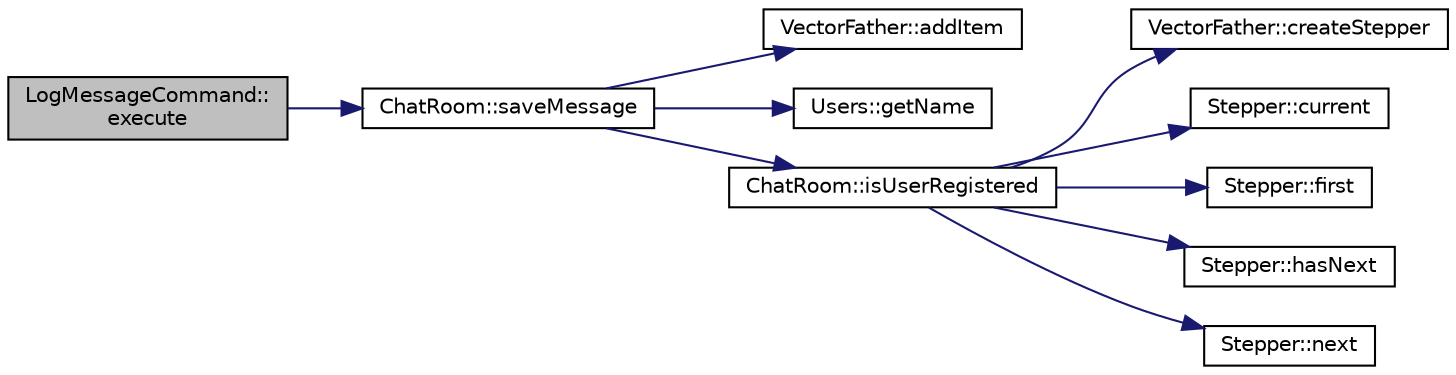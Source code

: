 digraph "LogMessageCommand::execute"
{
 // LATEX_PDF_SIZE
  edge [fontname="Helvetica",fontsize="10",labelfontname="Helvetica",labelfontsize="10"];
  node [fontname="Helvetica",fontsize="10",shape=record];
  rankdir="LR";
  Node1 [label="LogMessageCommand::\lexecute",height=0.2,width=0.4,color="black", fillcolor="grey75", style="filled", fontcolor="black",tooltip="Execute the log message operation."];
  Node1 -> Node2 [color="midnightblue",fontsize="10",style="solid",fontname="Helvetica"];
  Node2 [label="ChatRoom::saveMessage",height=0.2,width=0.4,color="black", fillcolor="white", style="filled",URL="$classChatRoom.html#ad5f22e8221a5d6eb7447c60e7e8d8af2",tooltip="Save a message to the chat history."];
  Node2 -> Node3 [color="midnightblue",fontsize="10",style="solid",fontname="Helvetica"];
  Node3 [label="VectorFather::addItem",height=0.2,width=0.4,color="black", fillcolor="white", style="filled",URL="$classVectorFather.html#ab1e0611bf9e0e1678d487399ad28c064",tooltip="Add an item to the end of the vector."];
  Node2 -> Node4 [color="midnightblue",fontsize="10",style="solid",fontname="Helvetica"];
  Node4 [label="Users::getName",height=0.2,width=0.4,color="black", fillcolor="white", style="filled",URL="$classUsers.html#aef65d9acf991a4073417fa84b3a9847c",tooltip="Get the user's display name."];
  Node2 -> Node5 [color="midnightblue",fontsize="10",style="solid",fontname="Helvetica"];
  Node5 [label="ChatRoom::isUserRegistered",height=0.2,width=0.4,color="black", fillcolor="white", style="filled",URL="$classChatRoom.html#a13be09c36fafa376593e7be396403d73",tooltip="Check if a user is registered in this chat room."];
  Node5 -> Node6 [color="midnightblue",fontsize="10",style="solid",fontname="Helvetica"];
  Node6 [label="VectorFather::createStepper",height=0.2,width=0.4,color="black", fillcolor="white", style="filled",URL="$classVectorFather.html#ad7775ccd733815aa48eb0b8cc5ebffd7",tooltip="Create a stepper iterator for this vector."];
  Node5 -> Node7 [color="midnightblue",fontsize="10",style="solid",fontname="Helvetica"];
  Node7 [label="Stepper::current",height=0.2,width=0.4,color="black", fillcolor="white", style="filled",URL="$classStepper.html#a16d93afdcdc7190e84904b8904c5a8bd",tooltip="Get the current element without advancing."];
  Node5 -> Node8 [color="midnightblue",fontsize="10",style="solid",fontname="Helvetica"];
  Node8 [label="Stepper::first",height=0.2,width=0.4,color="black", fillcolor="white", style="filled",URL="$classStepper.html#aebd518b8673631e25056bb9fd7022c98",tooltip="Move to and return the first element."];
  Node5 -> Node9 [color="midnightblue",fontsize="10",style="solid",fontname="Helvetica"];
  Node9 [label="Stepper::hasNext",height=0.2,width=0.4,color="black", fillcolor="white", style="filled",URL="$classStepper.html#a7fe293586b963c65e2af4ae206c2e2ed",tooltip="Check if there are more elements to iterate over."];
  Node5 -> Node10 [color="midnightblue",fontsize="10",style="solid",fontname="Helvetica"];
  Node10 [label="Stepper::next",height=0.2,width=0.4,color="black", fillcolor="white", style="filled",URL="$classStepper.html#af58e5f738012158ed81b91c9e306008f",tooltip="Move to the next element in the collection."];
}
